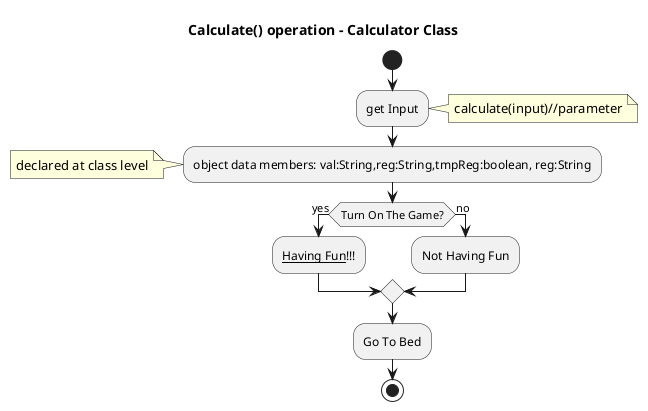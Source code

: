 @startuml

title Calculate() operation - Calculator Class 


start

:get Input; 
note right: calculate(input)//parameter

:object data members: val:String,reg:String,tmpReg:boolean, reg:String; 
note left: declared at class level

if (Turn On The Game?) then (yes)
  :__Having Fun__!!!;
else (no)
  :Not Having Fun;
endif

:Go To Bed;

stop

@enduml